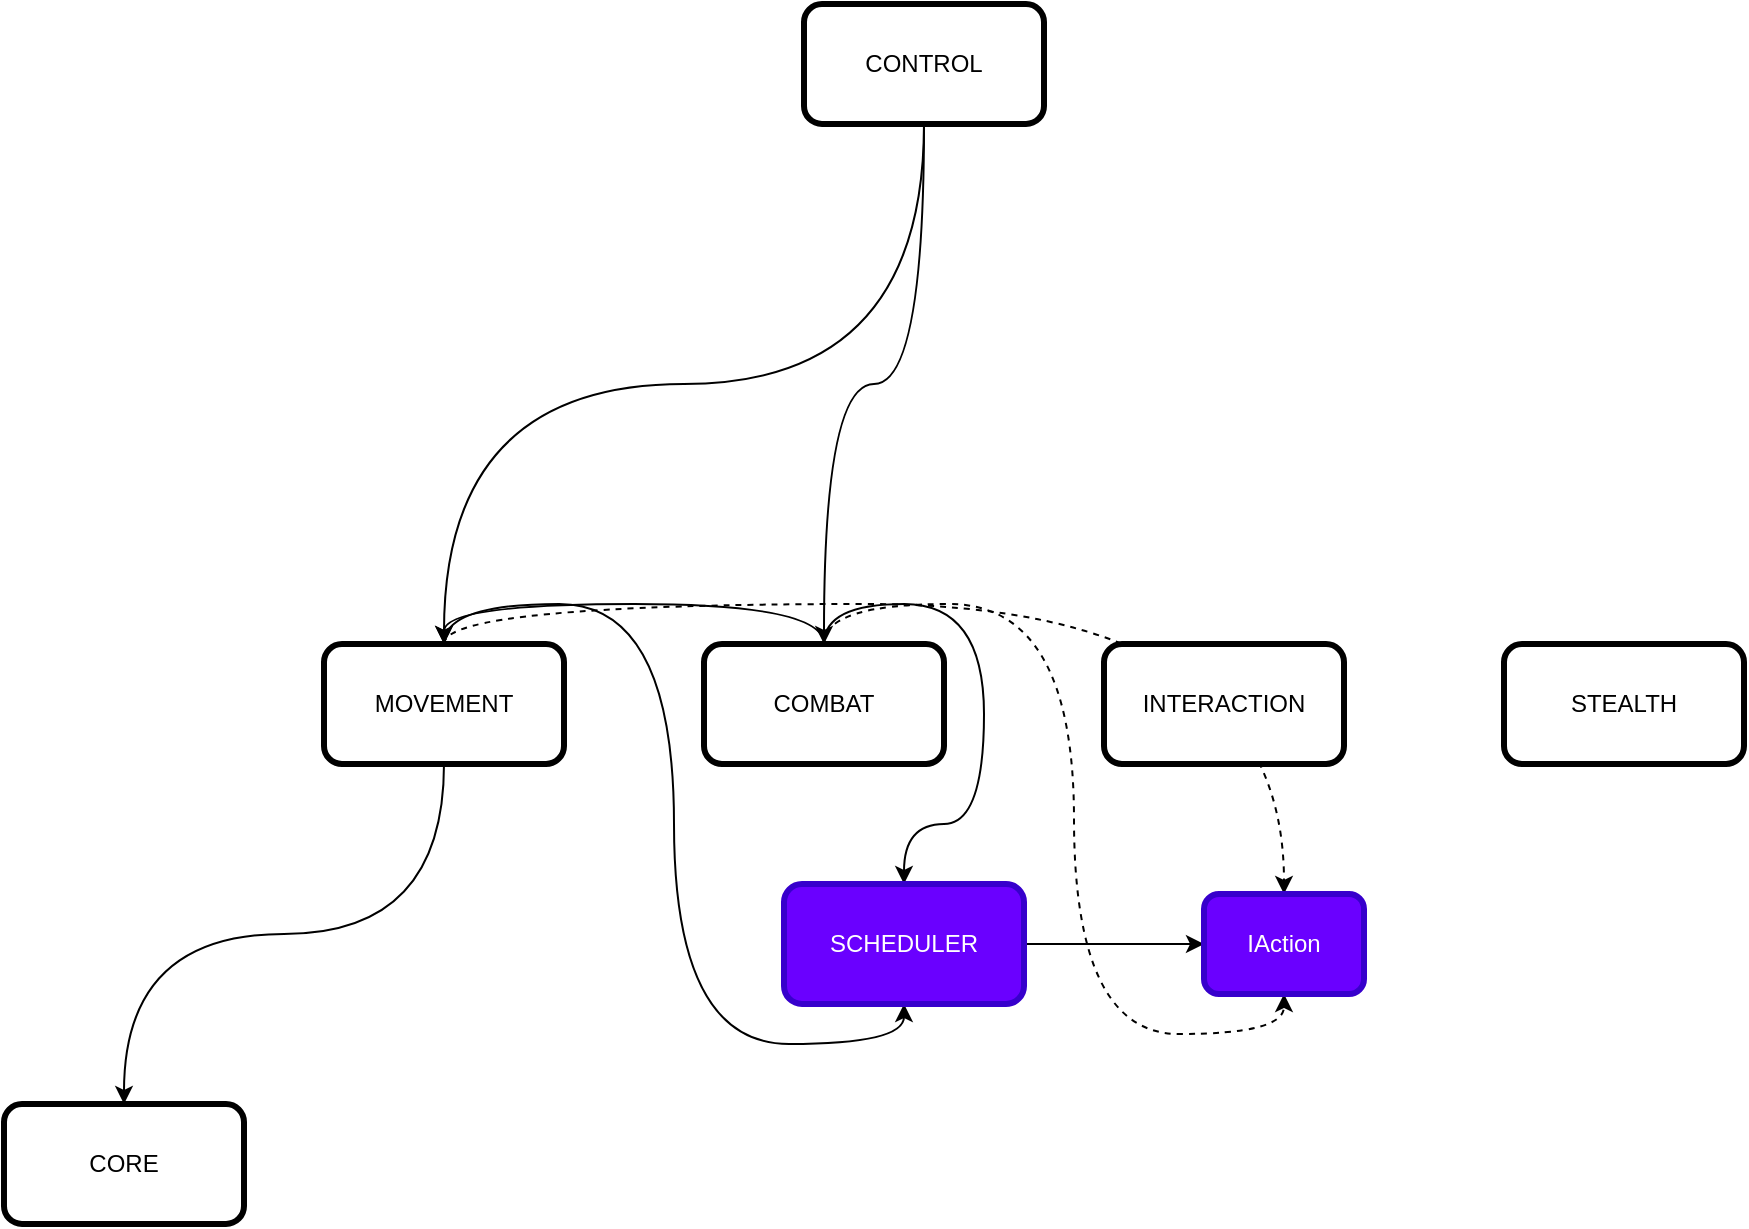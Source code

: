 <mxfile version="13.9.9" type="device"><diagram id="zX314c2a0iVQKS1Djk37" name="Page-1"><mxGraphModel dx="1422" dy="862" grid="1" gridSize="10" guides="1" tooltips="1" connect="1" arrows="1" fold="1" page="1" pageScale="1" pageWidth="1169" pageHeight="827" math="0" shadow="0"><root><mxCell id="0"/><mxCell id="1" parent="0"/><mxCell id="udCCP8bYUFWzeHk0lr8m-1" value="CORE" style="rounded=1;whiteSpace=wrap;html=1;strokeWidth=3;" parent="1" vertex="1"><mxGeometry x="160" y="620" width="120" height="60" as="geometry"/></mxCell><mxCell id="iRH559UZHxlroSiiS6P8-1" style="edgeStyle=orthogonalEdgeStyle;rounded=0;orthogonalLoop=1;jettySize=auto;html=1;exitX=0.5;exitY=1;exitDx=0;exitDy=0;entryX=0.5;entryY=0;entryDx=0;entryDy=0;curved=1;" edge="1" parent="1" source="udCCP8bYUFWzeHk0lr8m-2" target="udCCP8bYUFWzeHk0lr8m-4"><mxGeometry relative="1" as="geometry"/></mxCell><mxCell id="iRH559UZHxlroSiiS6P8-2" style="edgeStyle=orthogonalEdgeStyle;curved=1;rounded=0;orthogonalLoop=1;jettySize=auto;html=1;exitX=0.5;exitY=1;exitDx=0;exitDy=0;entryX=0.5;entryY=0;entryDx=0;entryDy=0;" edge="1" parent="1" source="udCCP8bYUFWzeHk0lr8m-2" target="udCCP8bYUFWzeHk0lr8m-8"><mxGeometry relative="1" as="geometry"/></mxCell><mxCell id="udCCP8bYUFWzeHk0lr8m-2" value="CONTROL" style="rounded=1;whiteSpace=wrap;html=1;strokeWidth=3;" parent="1" vertex="1"><mxGeometry x="560" y="70" width="120" height="60" as="geometry"/></mxCell><mxCell id="udCCP8bYUFWzeHk0lr8m-7" style="edgeStyle=orthogonalEdgeStyle;rounded=0;orthogonalLoop=1;jettySize=auto;html=1;exitX=0.5;exitY=1;exitDx=0;exitDy=0;entryX=0.5;entryY=0;entryDx=0;entryDy=0;strokeWidth=1;curved=1;" parent="1" source="udCCP8bYUFWzeHk0lr8m-4" target="udCCP8bYUFWzeHk0lr8m-1" edge="1"><mxGeometry relative="1" as="geometry"/></mxCell><mxCell id="ux3odXYtAePCOhy4DNpR-7" style="edgeStyle=orthogonalEdgeStyle;curved=1;rounded=1;sketch=0;orthogonalLoop=1;jettySize=auto;html=1;exitX=0.5;exitY=0;exitDx=0;exitDy=0;entryX=0.5;entryY=1;entryDx=0;entryDy=0;" parent="1" source="udCCP8bYUFWzeHk0lr8m-4" target="ux3odXYtAePCOhy4DNpR-4" edge="1"><mxGeometry relative="1" as="geometry"/></mxCell><mxCell id="ux3odXYtAePCOhy4DNpR-12" style="edgeStyle=orthogonalEdgeStyle;curved=1;rounded=1;sketch=0;orthogonalLoop=1;jettySize=auto;html=1;exitX=0.5;exitY=0;exitDx=0;exitDy=0;dashed=1;" parent="1" source="udCCP8bYUFWzeHk0lr8m-4" target="ux3odXYtAePCOhy4DNpR-9" edge="1"><mxGeometry relative="1" as="geometry"/></mxCell><mxCell id="udCCP8bYUFWzeHk0lr8m-4" value="MOVEMENT" style="rounded=1;whiteSpace=wrap;html=1;strokeWidth=3;" parent="1" vertex="1"><mxGeometry x="320" y="390" width="120" height="60" as="geometry"/></mxCell><mxCell id="ux3odXYtAePCOhy4DNpR-5" style="edgeStyle=orthogonalEdgeStyle;curved=1;rounded=1;sketch=0;orthogonalLoop=1;jettySize=auto;html=1;exitX=0.5;exitY=0;exitDx=0;exitDy=0;entryX=0.5;entryY=0;entryDx=0;entryDy=0;" parent="1" source="udCCP8bYUFWzeHk0lr8m-8" target="udCCP8bYUFWzeHk0lr8m-4" edge="1"><mxGeometry relative="1" as="geometry"/></mxCell><mxCell id="ux3odXYtAePCOhy4DNpR-8" style="edgeStyle=orthogonalEdgeStyle;curved=1;rounded=1;sketch=0;orthogonalLoop=1;jettySize=auto;html=1;exitX=0.5;exitY=0;exitDx=0;exitDy=0;" parent="1" source="udCCP8bYUFWzeHk0lr8m-8" target="ux3odXYtAePCOhy4DNpR-4" edge="1"><mxGeometry relative="1" as="geometry"/></mxCell><mxCell id="ux3odXYtAePCOhy4DNpR-11" style="edgeStyle=orthogonalEdgeStyle;curved=1;rounded=1;sketch=0;orthogonalLoop=1;jettySize=auto;html=1;exitX=0.5;exitY=0;exitDx=0;exitDy=0;entryX=0.5;entryY=1;entryDx=0;entryDy=0;dashed=1;" parent="1" source="udCCP8bYUFWzeHk0lr8m-8" target="ux3odXYtAePCOhy4DNpR-9" edge="1"><mxGeometry relative="1" as="geometry"/></mxCell><mxCell id="udCCP8bYUFWzeHk0lr8m-8" value="COMBAT" style="rounded=1;whiteSpace=wrap;html=1;strokeWidth=3;" parent="1" vertex="1"><mxGeometry x="510" y="390" width="120" height="60" as="geometry"/></mxCell><mxCell id="udCCP8bYUFWzeHk0lr8m-11" value="INTERACTION" style="rounded=1;whiteSpace=wrap;html=1;strokeWidth=3;" parent="1" vertex="1"><mxGeometry x="710" y="390" width="120" height="60" as="geometry"/></mxCell><mxCell id="udCCP8bYUFWzeHk0lr8m-15" value="STEALTH" style="rounded=1;whiteSpace=wrap;html=1;strokeWidth=3;" parent="1" vertex="1"><mxGeometry x="910" y="390" width="120" height="60" as="geometry"/></mxCell><mxCell id="ux3odXYtAePCOhy4DNpR-10" value="" style="edgeStyle=orthogonalEdgeStyle;curved=1;rounded=1;sketch=0;orthogonalLoop=1;jettySize=auto;html=1;" parent="1" source="ux3odXYtAePCOhy4DNpR-4" target="ux3odXYtAePCOhy4DNpR-9" edge="1"><mxGeometry relative="1" as="geometry"/></mxCell><mxCell id="ux3odXYtAePCOhy4DNpR-4" value="SCHEDULER" style="rounded=1;whiteSpace=wrap;html=1;strokeWidth=3;fillColor=#6a00ff;strokeColor=#3700CC;fontColor=#ffffff;" parent="1" vertex="1"><mxGeometry x="550" y="510" width="120" height="60" as="geometry"/></mxCell><mxCell id="ux3odXYtAePCOhy4DNpR-9" value="IAction" style="rounded=1;whiteSpace=wrap;html=1;strokeWidth=3;fillColor=#6a00ff;strokeColor=#3700CC;fontColor=#ffffff;" parent="1" vertex="1"><mxGeometry x="760" y="515" width="80" height="50" as="geometry"/></mxCell></root></mxGraphModel></diagram></mxfile>